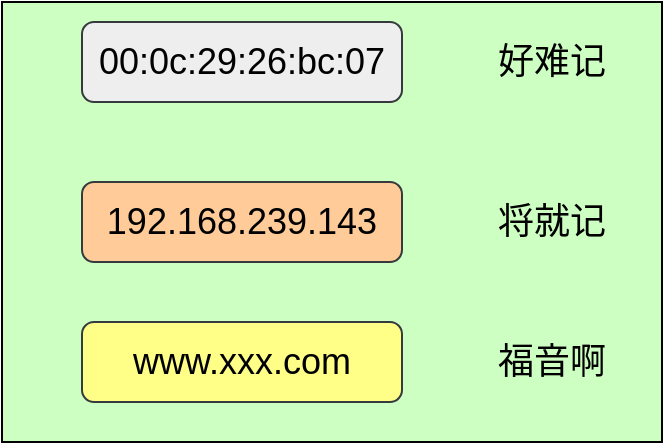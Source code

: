 <mxfile version="13.1.3" type="device"><diagram name="Page-1" id="822b0af5-4adb-64df-f703-e8dfc1f81529"><mxGraphModel dx="793" dy="441" grid="1" gridSize="10" guides="1" tooltips="1" connect="1" arrows="1" fold="1" page="1" pageScale="1" pageWidth="1100" pageHeight="850" background="#ffffff" math="0" shadow="0"><root><mxCell id="0"/><mxCell id="1" parent="0"/><mxCell id="ylBaD4-CxM6BQcd5jNgS-1" value="" style="rounded=0;whiteSpace=wrap;html=1;fillColor=#CEFFC2;fontSize=18;" vertex="1" parent="1"><mxGeometry x="310" y="130" width="330" height="220" as="geometry"/></mxCell><mxCell id="ylBaD4-CxM6BQcd5jNgS-4" value="&lt;span&gt;00:0c:29:26:bc:07&lt;/span&gt;" style="rounded=1;whiteSpace=wrap;html=1;fillColor=#eeeeee;fontSize=18;strokeColor=#36393d;" vertex="1" parent="1"><mxGeometry x="350" y="140" width="160" height="40" as="geometry"/></mxCell><mxCell id="ylBaD4-CxM6BQcd5jNgS-5" value="&lt;span&gt;192.168.239.143&lt;/span&gt;" style="rounded=1;whiteSpace=wrap;html=1;fillColor=#ffcc99;fontSize=18;strokeColor=#36393d;" vertex="1" parent="1"><mxGeometry x="350" y="220" width="160" height="40" as="geometry"/></mxCell><mxCell id="ylBaD4-CxM6BQcd5jNgS-6" value="好难记" style="text;html=1;strokeColor=none;fillColor=none;align=center;verticalAlign=middle;whiteSpace=wrap;rounded=0;fontSize=18;" vertex="1" parent="1"><mxGeometry x="540" y="150" width="90" height="20" as="geometry"/></mxCell><mxCell id="ylBaD4-CxM6BQcd5jNgS-7" value="将就记" style="text;html=1;strokeColor=none;fillColor=none;align=center;verticalAlign=middle;whiteSpace=wrap;rounded=0;fontSize=18;" vertex="1" parent="1"><mxGeometry x="540" y="230" width="90" height="20" as="geometry"/></mxCell><mxCell id="ylBaD4-CxM6BQcd5jNgS-8" value="福音啊" style="text;html=1;strokeColor=none;fillColor=none;align=center;verticalAlign=middle;whiteSpace=wrap;rounded=0;fontSize=18;" vertex="1" parent="1"><mxGeometry x="540" y="300" width="90" height="20" as="geometry"/></mxCell><mxCell id="ylBaD4-CxM6BQcd5jNgS-9" value="&lt;span&gt;www.xxx.com&lt;/span&gt;" style="rounded=1;whiteSpace=wrap;html=1;fillColor=#ffff88;fontSize=18;strokeColor=#36393d;" vertex="1" parent="1"><mxGeometry x="350" y="290" width="160" height="40" as="geometry"/></mxCell></root></mxGraphModel></diagram></mxfile>